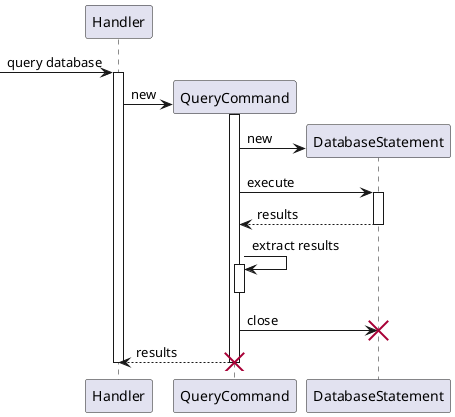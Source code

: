@startuml

[-> Handler : query database
activate Handler
    create QueryCommand
    Handler -> QueryCommand : new
    activate QueryCommand
        create DatabaseStatement
        QueryCommand -> DatabaseStatement : new
        QueryCommand -> DatabaseStatement : execute
            activate DatabaseStatement
        QueryCommand <-- DatabaseStatement : results
            deactivate DatabaseStatement
        QueryCommand -> QueryCommand : extract results
            activate QueryCommand
            deactivate QueryCommand
        QueryCommand -> DatabaseStatement : close
        destroy DatabaseStatement
    Handler <-- QueryCommand : results
    deactivate QueryCommand
    destroy QueryCommand
deactivate Handler

@enduml
